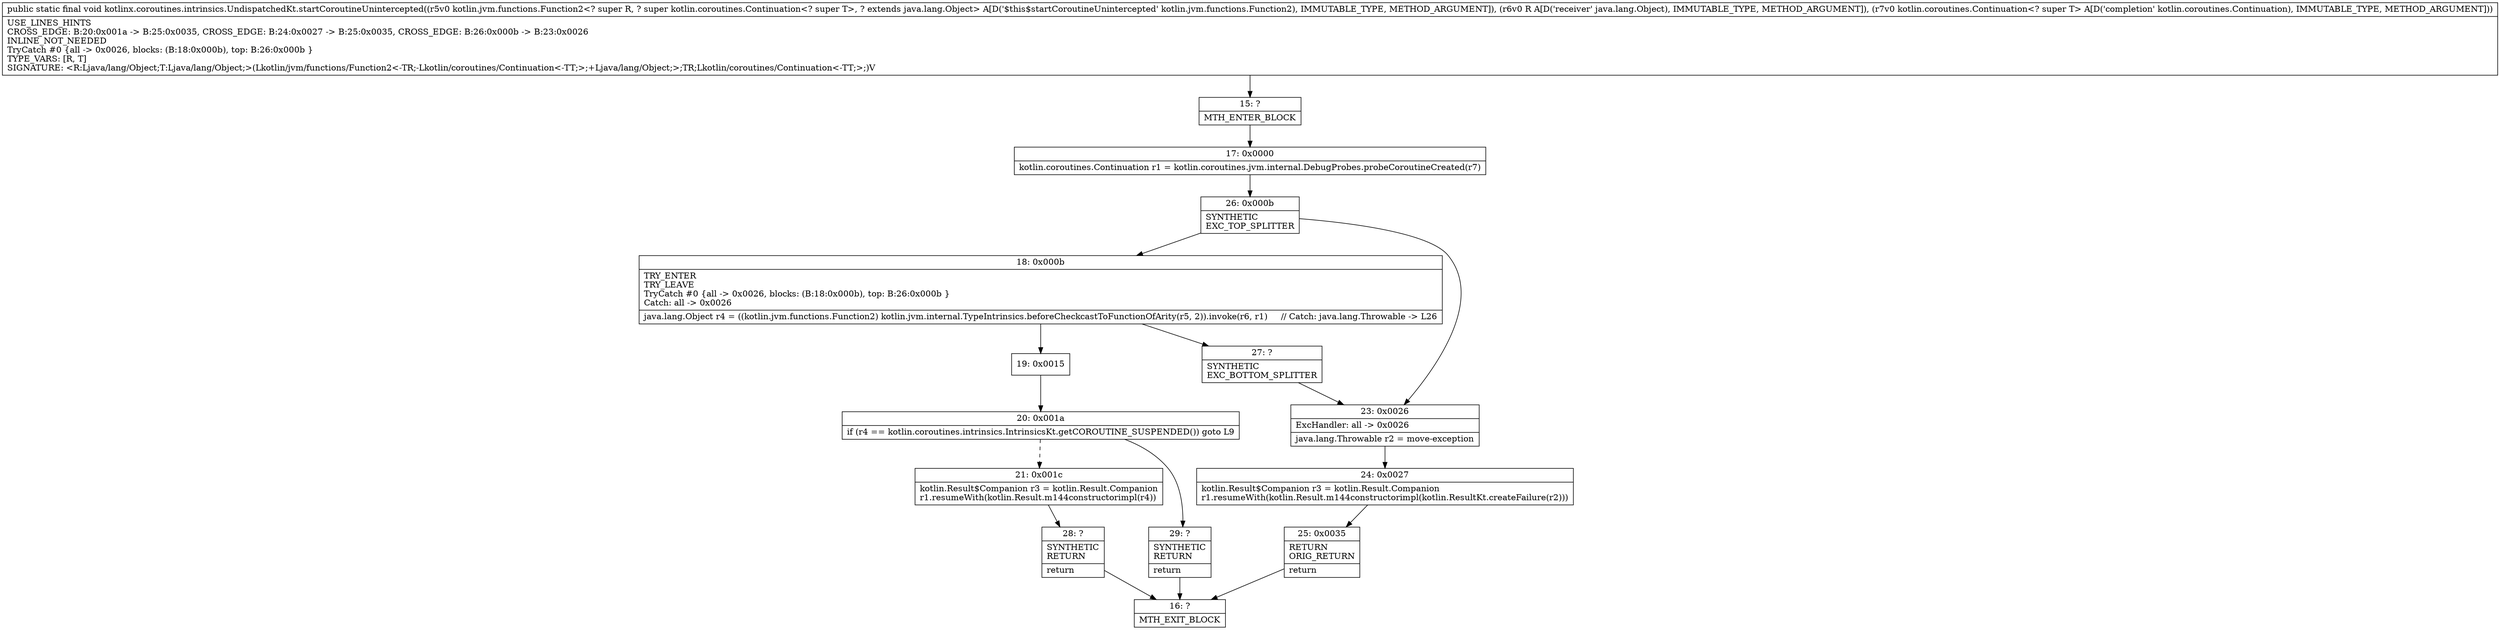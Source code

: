 digraph "CFG forkotlinx.coroutines.intrinsics.UndispatchedKt.startCoroutineUnintercepted(Lkotlin\/jvm\/functions\/Function2;Ljava\/lang\/Object;Lkotlin\/coroutines\/Continuation;)V" {
Node_15 [shape=record,label="{15\:\ ?|MTH_ENTER_BLOCK\l}"];
Node_17 [shape=record,label="{17\:\ 0x0000|kotlin.coroutines.Continuation r1 = kotlin.coroutines.jvm.internal.DebugProbes.probeCoroutineCreated(r7)\l}"];
Node_26 [shape=record,label="{26\:\ 0x000b|SYNTHETIC\lEXC_TOP_SPLITTER\l}"];
Node_18 [shape=record,label="{18\:\ 0x000b|TRY_ENTER\lTRY_LEAVE\lTryCatch #0 \{all \-\> 0x0026, blocks: (B:18:0x000b), top: B:26:0x000b \}\lCatch: all \-\> 0x0026\l|java.lang.Object r4 = ((kotlin.jvm.functions.Function2) kotlin.jvm.internal.TypeIntrinsics.beforeCheckcastToFunctionOfArity(r5, 2)).invoke(r6, r1)     \/\/ Catch: java.lang.Throwable \-\> L26\l}"];
Node_19 [shape=record,label="{19\:\ 0x0015}"];
Node_20 [shape=record,label="{20\:\ 0x001a|if (r4 == kotlin.coroutines.intrinsics.IntrinsicsKt.getCOROUTINE_SUSPENDED()) goto L9\l}"];
Node_21 [shape=record,label="{21\:\ 0x001c|kotlin.Result$Companion r3 = kotlin.Result.Companion\lr1.resumeWith(kotlin.Result.m144constructorimpl(r4))\l}"];
Node_28 [shape=record,label="{28\:\ ?|SYNTHETIC\lRETURN\l|return\l}"];
Node_16 [shape=record,label="{16\:\ ?|MTH_EXIT_BLOCK\l}"];
Node_29 [shape=record,label="{29\:\ ?|SYNTHETIC\lRETURN\l|return\l}"];
Node_27 [shape=record,label="{27\:\ ?|SYNTHETIC\lEXC_BOTTOM_SPLITTER\l}"];
Node_23 [shape=record,label="{23\:\ 0x0026|ExcHandler: all \-\> 0x0026\l|java.lang.Throwable r2 = move\-exception\l}"];
Node_24 [shape=record,label="{24\:\ 0x0027|kotlin.Result$Companion r3 = kotlin.Result.Companion\lr1.resumeWith(kotlin.Result.m144constructorimpl(kotlin.ResultKt.createFailure(r2)))\l}"];
Node_25 [shape=record,label="{25\:\ 0x0035|RETURN\lORIG_RETURN\l|return\l}"];
MethodNode[shape=record,label="{public static final void kotlinx.coroutines.intrinsics.UndispatchedKt.startCoroutineUnintercepted((r5v0 kotlin.jvm.functions.Function2\<? super R, ? super kotlin.coroutines.Continuation\<? super T\>, ? extends java.lang.Object\> A[D('$this$startCoroutineUnintercepted' kotlin.jvm.functions.Function2), IMMUTABLE_TYPE, METHOD_ARGUMENT]), (r6v0 R A[D('receiver' java.lang.Object), IMMUTABLE_TYPE, METHOD_ARGUMENT]), (r7v0 kotlin.coroutines.Continuation\<? super T\> A[D('completion' kotlin.coroutines.Continuation), IMMUTABLE_TYPE, METHOD_ARGUMENT]))  | USE_LINES_HINTS\lCROSS_EDGE: B:20:0x001a \-\> B:25:0x0035, CROSS_EDGE: B:24:0x0027 \-\> B:25:0x0035, CROSS_EDGE: B:26:0x000b \-\> B:23:0x0026\lINLINE_NOT_NEEDED\lTryCatch #0 \{all \-\> 0x0026, blocks: (B:18:0x000b), top: B:26:0x000b \}\lTYPE_VARS: [R, T]\lSIGNATURE: \<R:Ljava\/lang\/Object;T:Ljava\/lang\/Object;\>(Lkotlin\/jvm\/functions\/Function2\<\-TR;\-Lkotlin\/coroutines\/Continuation\<\-TT;\>;+Ljava\/lang\/Object;\>;TR;Lkotlin\/coroutines\/Continuation\<\-TT;\>;)V\l}"];
MethodNode -> Node_15;Node_15 -> Node_17;
Node_17 -> Node_26;
Node_26 -> Node_18;
Node_26 -> Node_23;
Node_18 -> Node_19;
Node_18 -> Node_27;
Node_19 -> Node_20;
Node_20 -> Node_21[style=dashed];
Node_20 -> Node_29;
Node_21 -> Node_28;
Node_28 -> Node_16;
Node_29 -> Node_16;
Node_27 -> Node_23;
Node_23 -> Node_24;
Node_24 -> Node_25;
Node_25 -> Node_16;
}


